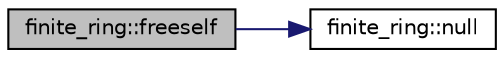 digraph "finite_ring::freeself"
{
  edge [fontname="Helvetica",fontsize="10",labelfontname="Helvetica",labelfontsize="10"];
  node [fontname="Helvetica",fontsize="10",shape=record];
  rankdir="LR";
  Node9 [label="finite_ring::freeself",height=0.2,width=0.4,color="black", fillcolor="grey75", style="filled", fontcolor="black"];
  Node9 -> Node10 [color="midnightblue",fontsize="10",style="solid",fontname="Helvetica"];
  Node10 [label="finite_ring::null",height=0.2,width=0.4,color="black", fillcolor="white", style="filled",URL="$d9/d43/classfinite__ring.html#a548ad1baa37d8b0a537a0d8cdc601955"];
}
